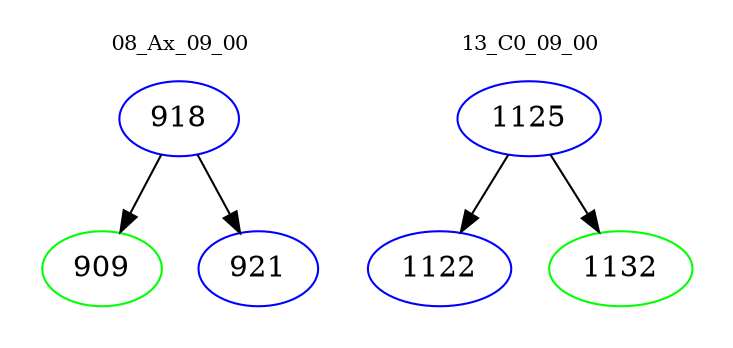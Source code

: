 digraph{
subgraph cluster_0 {
color = white
label = "08_Ax_09_00";
fontsize=10;
T0_918 [label="918", color="blue"]
T0_918 -> T0_909 [color="black"]
T0_909 [label="909", color="green"]
T0_918 -> T0_921 [color="black"]
T0_921 [label="921", color="blue"]
}
subgraph cluster_1 {
color = white
label = "13_C0_09_00";
fontsize=10;
T1_1125 [label="1125", color="blue"]
T1_1125 -> T1_1122 [color="black"]
T1_1122 [label="1122", color="blue"]
T1_1125 -> T1_1132 [color="black"]
T1_1132 [label="1132", color="green"]
}
}
